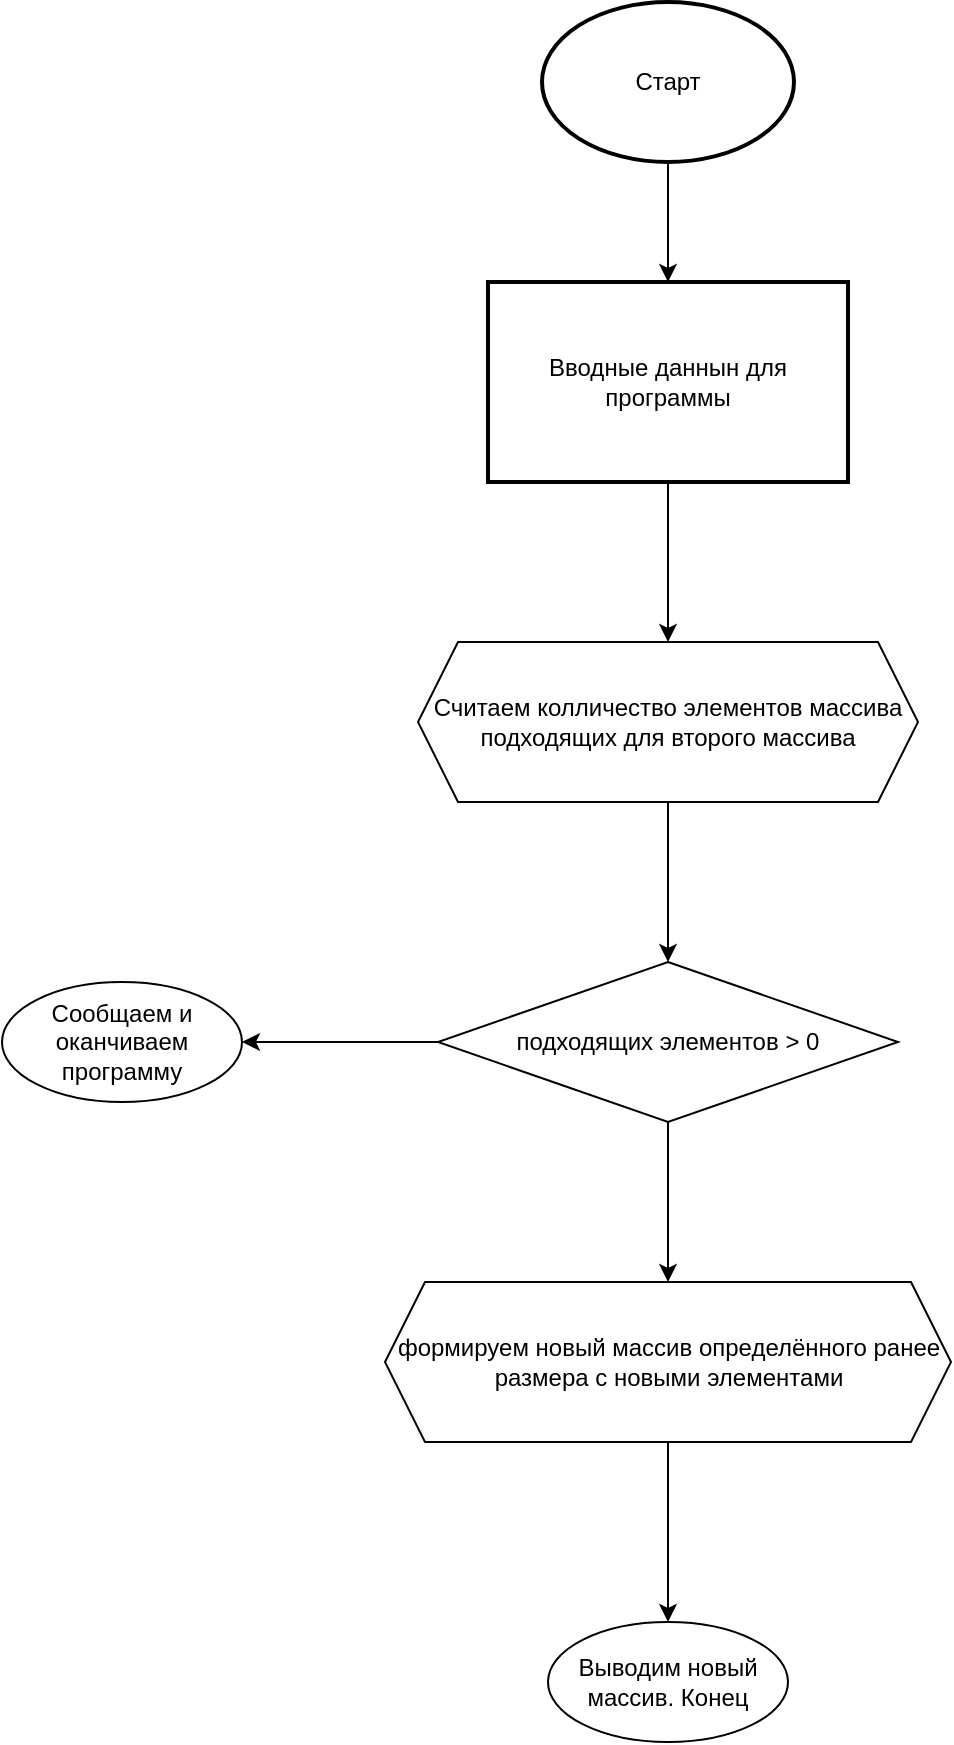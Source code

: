 <mxfile version="20.3.0" type="device"><diagram id="C5RBs43oDa-KdzZeNtuy" name="Page-1"><mxGraphModel dx="1673" dy="1008" grid="1" gridSize="10" guides="1" tooltips="1" connect="1" arrows="1" fold="1" page="1" pageScale="1" pageWidth="827" pageHeight="1169" math="0" shadow="0"><root><mxCell id="WIyWlLk6GJQsqaUBKTNV-0"/><mxCell id="WIyWlLk6GJQsqaUBKTNV-1" parent="WIyWlLk6GJQsqaUBKTNV-0"/><mxCell id="paLVtqXWJsBt7BD6yQ2_-2" value="" style="edgeStyle=orthogonalEdgeStyle;rounded=1;orthogonalLoop=1;jettySize=auto;html=1;fontSize=12;" parent="WIyWlLk6GJQsqaUBKTNV-1" source="paLVtqXWJsBt7BD6yQ2_-0" target="paLVtqXWJsBt7BD6yQ2_-1" edge="1"><mxGeometry relative="1" as="geometry"/></mxCell><mxCell id="paLVtqXWJsBt7BD6yQ2_-0" value="Старт" style="strokeWidth=2;html=1;shape=mxgraph.flowchart.start_1;whiteSpace=wrap;fontSize=12;" parent="WIyWlLk6GJQsqaUBKTNV-1" vertex="1"><mxGeometry x="300" y="40" width="126" height="80" as="geometry"/></mxCell><mxCell id="paLVtqXWJsBt7BD6yQ2_-1" value="Вводные даннын для программы" style="whiteSpace=wrap;html=1;strokeWidth=2;fontSize=12;" parent="WIyWlLk6GJQsqaUBKTNV-1" vertex="1"><mxGeometry x="273" y="180" width="180" height="100" as="geometry"/></mxCell><mxCell id="paLVtqXWJsBt7BD6yQ2_-10" value="" style="edgeStyle=orthogonalEdgeStyle;rounded=1;orthogonalLoop=1;jettySize=auto;html=1;fontSize=12;exitX=0.5;exitY=1;exitDx=0;exitDy=0;entryX=0.5;entryY=0;entryDx=0;entryDy=0;" parent="WIyWlLk6GJQsqaUBKTNV-1" source="paLVtqXWJsBt7BD6yQ2_-1" target="aQ2rn1gqtip-Ca2FRKHZ-0" edge="1"><mxGeometry relative="1" as="geometry"><mxPoint x="370" y="395" as="sourcePoint"/><mxPoint x="363" y="335" as="targetPoint"/></mxGeometry></mxCell><mxCell id="aQ2rn1gqtip-Ca2FRKHZ-3" value="" style="edgeStyle=orthogonalEdgeStyle;rounded=0;orthogonalLoop=1;jettySize=auto;html=1;" edge="1" parent="WIyWlLk6GJQsqaUBKTNV-1" source="aQ2rn1gqtip-Ca2FRKHZ-0" target="aQ2rn1gqtip-Ca2FRKHZ-2"><mxGeometry relative="1" as="geometry"/></mxCell><mxCell id="aQ2rn1gqtip-Ca2FRKHZ-0" value="Считаем колличество элементов массива подходящих для второго массива" style="shape=hexagon;perimeter=hexagonPerimeter2;whiteSpace=wrap;html=1;fixedSize=1;" vertex="1" parent="WIyWlLk6GJQsqaUBKTNV-1"><mxGeometry x="238" y="360" width="250" height="80" as="geometry"/></mxCell><mxCell id="aQ2rn1gqtip-Ca2FRKHZ-5" value="" style="edgeStyle=orthogonalEdgeStyle;rounded=0;orthogonalLoop=1;jettySize=auto;html=1;" edge="1" parent="WIyWlLk6GJQsqaUBKTNV-1" source="aQ2rn1gqtip-Ca2FRKHZ-2" target="aQ2rn1gqtip-Ca2FRKHZ-4"><mxGeometry relative="1" as="geometry"/></mxCell><mxCell id="aQ2rn1gqtip-Ca2FRKHZ-7" value="" style="edgeStyle=orthogonalEdgeStyle;rounded=0;orthogonalLoop=1;jettySize=auto;html=1;" edge="1" parent="WIyWlLk6GJQsqaUBKTNV-1" source="aQ2rn1gqtip-Ca2FRKHZ-2" target="aQ2rn1gqtip-Ca2FRKHZ-6"><mxGeometry relative="1" as="geometry"/></mxCell><mxCell id="aQ2rn1gqtip-Ca2FRKHZ-2" value="подходящих элементов &amp;gt; 0" style="rhombus;whiteSpace=wrap;html=1;" vertex="1" parent="WIyWlLk6GJQsqaUBKTNV-1"><mxGeometry x="248" y="520" width="230" height="80" as="geometry"/></mxCell><mxCell id="aQ2rn1gqtip-Ca2FRKHZ-9" value="" style="edgeStyle=orthogonalEdgeStyle;rounded=0;orthogonalLoop=1;jettySize=auto;html=1;" edge="1" parent="WIyWlLk6GJQsqaUBKTNV-1" source="aQ2rn1gqtip-Ca2FRKHZ-4" target="aQ2rn1gqtip-Ca2FRKHZ-8"><mxGeometry relative="1" as="geometry"/></mxCell><mxCell id="aQ2rn1gqtip-Ca2FRKHZ-4" value="формируем новый массив определённого ранее размера с новыми элементами" style="shape=hexagon;perimeter=hexagonPerimeter2;whiteSpace=wrap;html=1;fixedSize=1;" vertex="1" parent="WIyWlLk6GJQsqaUBKTNV-1"><mxGeometry x="221.5" y="680" width="283" height="80" as="geometry"/></mxCell><mxCell id="aQ2rn1gqtip-Ca2FRKHZ-6" value="Сообщаем и оканчиваем программу" style="ellipse;whiteSpace=wrap;html=1;" vertex="1" parent="WIyWlLk6GJQsqaUBKTNV-1"><mxGeometry x="30" y="530" width="120" height="60" as="geometry"/></mxCell><mxCell id="aQ2rn1gqtip-Ca2FRKHZ-8" value="Выводим новый массив. Конец" style="ellipse;whiteSpace=wrap;html=1;" vertex="1" parent="WIyWlLk6GJQsqaUBKTNV-1"><mxGeometry x="303" y="850" width="120" height="60" as="geometry"/></mxCell></root></mxGraphModel></diagram></mxfile>